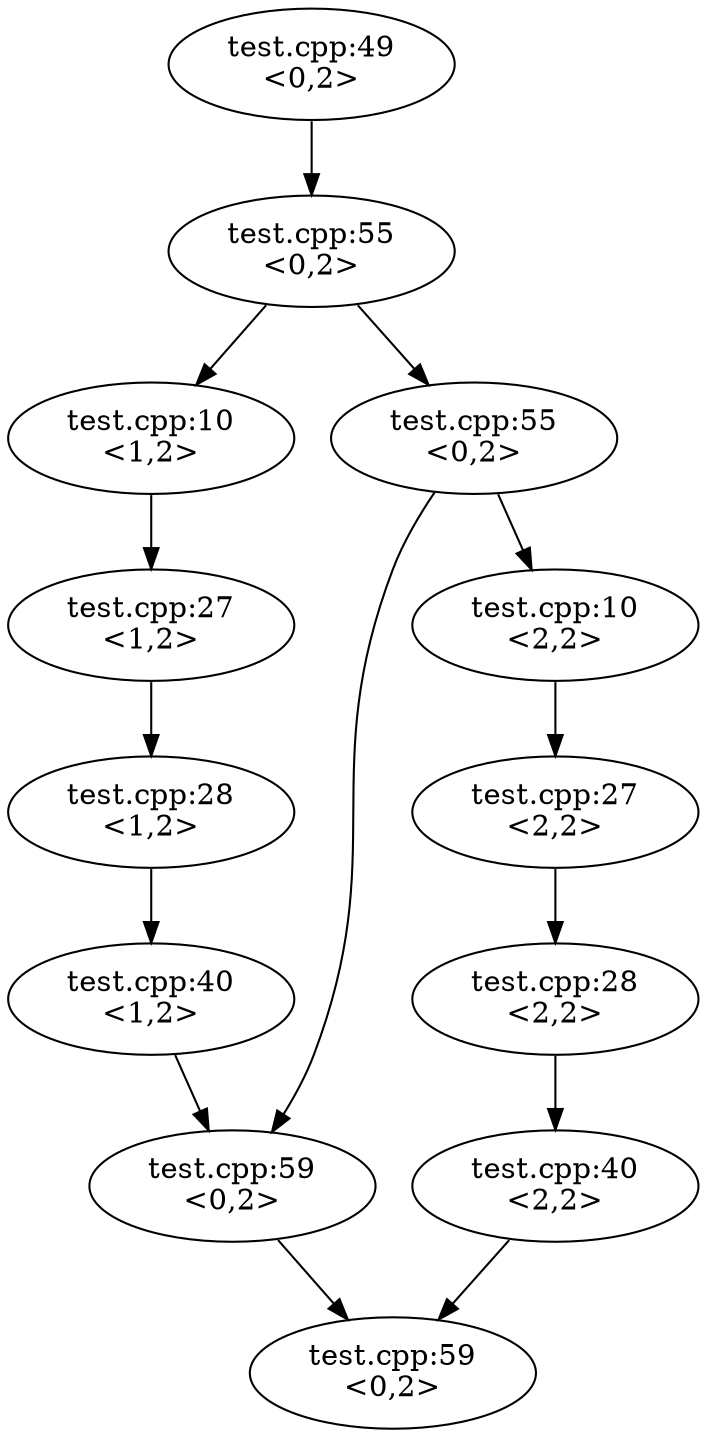 digraph G {
  n1 -> n2;
  n2 -> n3;
  n2 -> n4;
  n4 -> n5;
  n3 -> n6;
  n6 -> n7;
  n7 -> n8;
  n4 -> n9;
  n8 -> n9;
  n5 -> n10;
  n10 -> n11;
  n11 -> n12;
  n9 -> n13;
  n12 -> n13;
  n1 [label="test.cpp:49\n<0,2>"];
  n2 [label="test.cpp:55\n<0,2>"];
  n3 [label="test.cpp:10\n<1,2>"];
  n4 [label="test.cpp:55\n<0,2>"];
  n5 [label="test.cpp:10\n<2,2>"];
  n6 [label="test.cpp:27\n<1,2>"];
  n7 [label="test.cpp:28\n<1,2>"];
  n8 [label="test.cpp:40\n<1,2>"];
  n9 [label="test.cpp:59\n<0,2>"];
  n10 [label="test.cpp:27\n<2,2>"];
  n11 [label="test.cpp:28\n<2,2>"];
  n12 [label="test.cpp:40\n<2,2>"];
  n13 [label="test.cpp:59\n<0,2>"];
}
